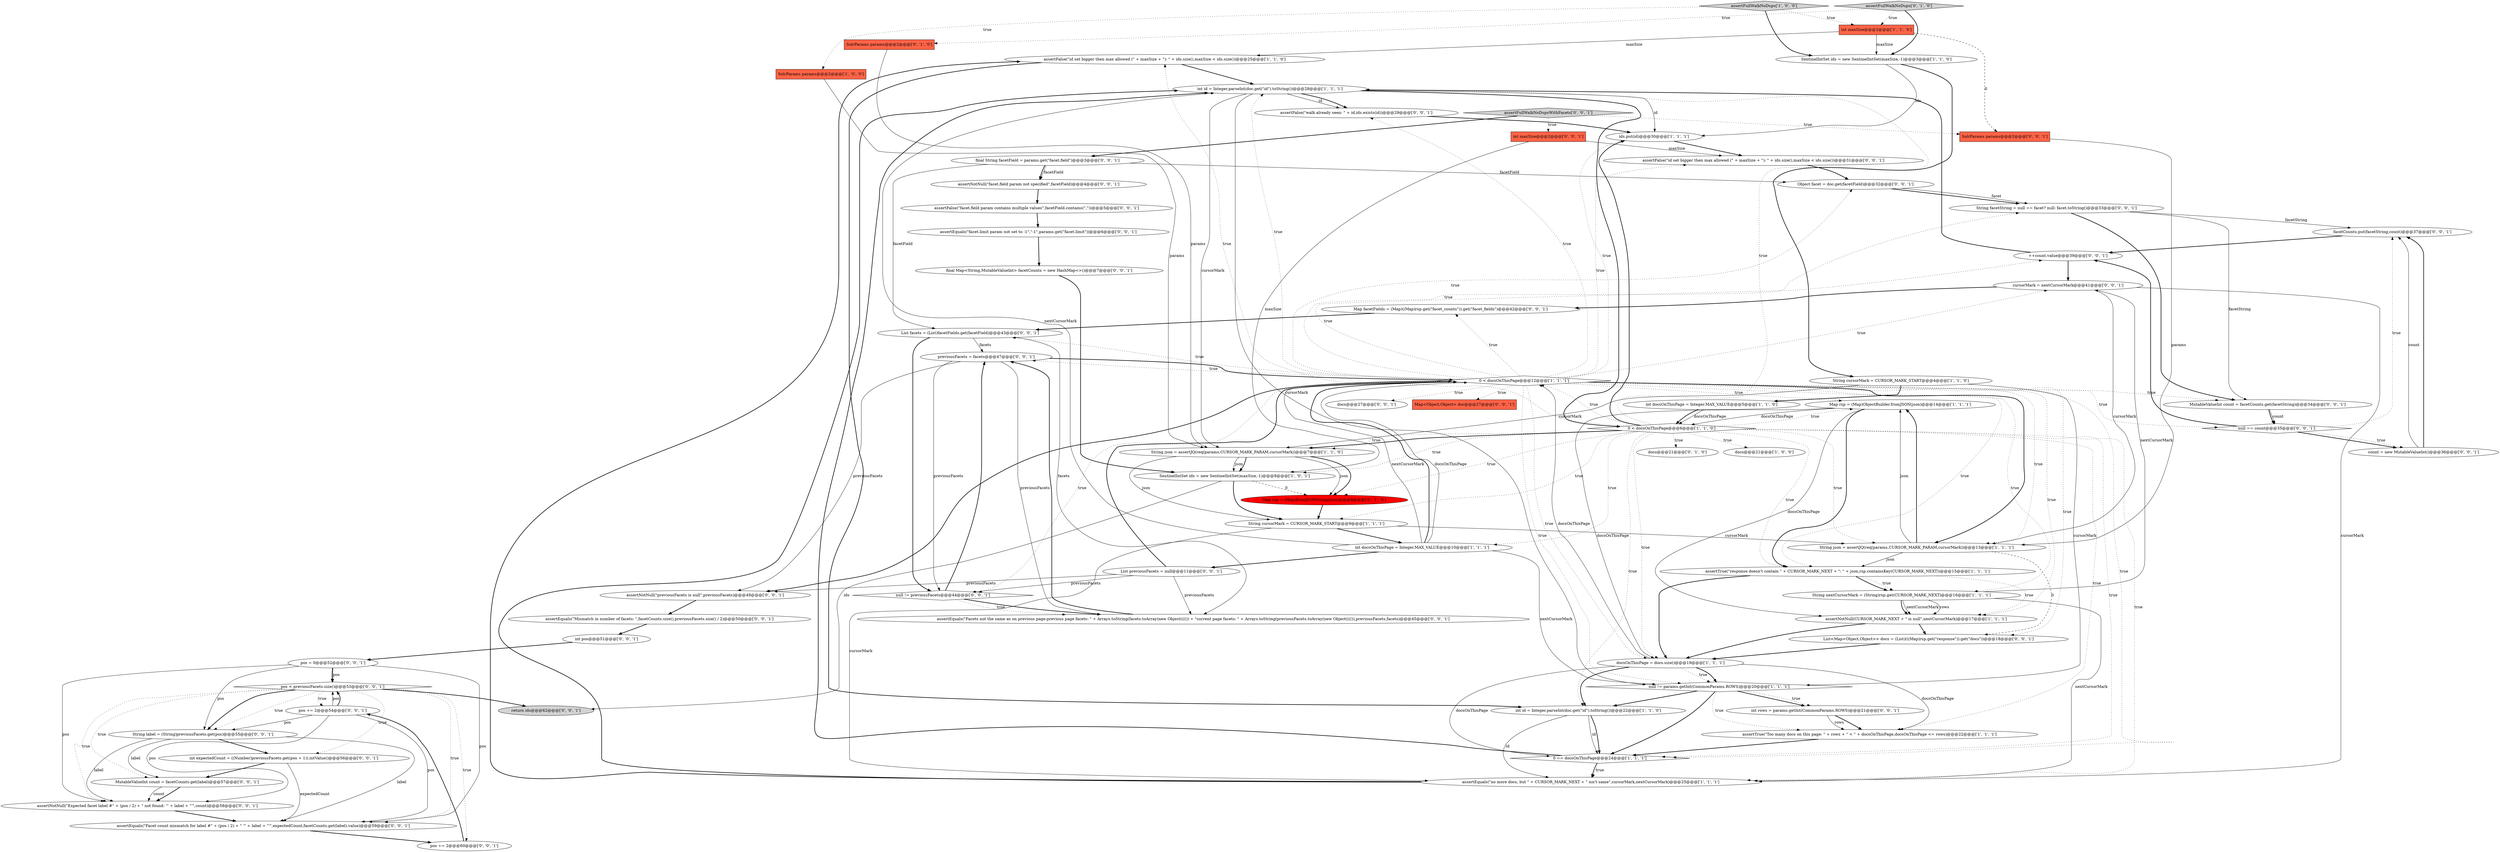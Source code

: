 digraph {
0 [style = filled, label = "assertFullWalkNoDups['1', '0', '0']", fillcolor = lightgray, shape = diamond image = "AAA0AAABBB1BBB"];
24 [style = filled, label = "assertEquals(\"no more docs, but \" + CURSOR_MARK_NEXT + \" isn't same\",cursorMark,nextCursorMark)@@@25@@@['1', '1', '1']", fillcolor = white, shape = ellipse image = "AAA0AAABBB1BBB"];
47 [style = filled, label = "assertNotNull(\"previousFacets is null\",previousFacets)@@@49@@@['0', '0', '1']", fillcolor = white, shape = ellipse image = "AAA0AAABBB3BBB"];
61 [style = filled, label = "int rows = params.getInt(CommonParams.ROWS)@@@21@@@['0', '0', '1']", fillcolor = white, shape = ellipse image = "AAA0AAABBB3BBB"];
17 [style = filled, label = "assertTrue(\"response doesn't contain \" + CURSOR_MARK_NEXT + \": \" + json,rsp.containsKey(CURSOR_MARK_NEXT))@@@15@@@['1', '1', '1']", fillcolor = white, shape = ellipse image = "AAA0AAABBB1BBB"];
15 [style = filled, label = "null != params.getInt(CommonParams.ROWS)@@@20@@@['1', '1', '1']", fillcolor = white, shape = diamond image = "AAA0AAABBB1BBB"];
6 [style = filled, label = "int id = Integer.parseInt(doc.get(\"id\").toString())@@@28@@@['1', '1', '1']", fillcolor = white, shape = ellipse image = "AAA0AAABBB1BBB"];
50 [style = filled, label = "assertNotNull(\"facet.field param not specified\",facetField)@@@4@@@['0', '0', '1']", fillcolor = white, shape = ellipse image = "AAA0AAABBB3BBB"];
29 [style = filled, label = "docs@@@21@@@['0', '1', '0']", fillcolor = white, shape = ellipse image = "AAA0AAABBB2BBB"];
40 [style = filled, label = "pos += 2@@@54@@@['0', '0', '1']", fillcolor = white, shape = ellipse image = "AAA0AAABBB3BBB"];
41 [style = filled, label = "pos < previousFacets.size()@@@53@@@['0', '0', '1']", fillcolor = white, shape = diamond image = "AAA0AAABBB3BBB"];
31 [style = filled, label = "Object facet = doc.get(facetField)@@@32@@@['0', '0', '1']", fillcolor = white, shape = ellipse image = "AAA0AAABBB3BBB"];
37 [style = filled, label = "MutableValueInt count = facetCounts.get(label)@@@57@@@['0', '0', '1']", fillcolor = white, shape = ellipse image = "AAA0AAABBB3BBB"];
68 [style = filled, label = "count = new MutableValueInt()@@@36@@@['0', '0', '1']", fillcolor = white, shape = ellipse image = "AAA0AAABBB3BBB"];
69 [style = filled, label = "++count.value@@@39@@@['0', '0', '1']", fillcolor = white, shape = ellipse image = "AAA0AAABBB3BBB"];
36 [style = filled, label = "final Map<String,MutableValueInt> facetCounts = new HashMap<>()@@@7@@@['0', '0', '1']", fillcolor = white, shape = ellipse image = "AAA0AAABBB3BBB"];
62 [style = filled, label = "facetCounts.put(facetString,count)@@@37@@@['0', '0', '1']", fillcolor = white, shape = ellipse image = "AAA0AAABBB3BBB"];
26 [style = filled, label = "assertTrue(\"Too many docs on this page: \" + rows + \" < \" + docsOnThisPage,docsOnThisPage <= rows)@@@22@@@['1', '1', '1']", fillcolor = white, shape = ellipse image = "AAA0AAABBB1BBB"];
25 [style = filled, label = "assertFalse(\"id set bigger then max allowed (\" + maxSize + \"): \" + ids.size(),maxSize < ids.size())@@@25@@@['1', '1', '0']", fillcolor = white, shape = ellipse image = "AAA0AAABBB1BBB"];
45 [style = filled, label = "assertFalse(\"walk already seen: \" + id,ids.exists(id))@@@29@@@['0', '0', '1']", fillcolor = white, shape = ellipse image = "AAA0AAABBB3BBB"];
53 [style = filled, label = "assertFalse(\"id set bigger then max allowed (\" + maxSize + \"): \" + ids.size(),maxSize < ids.size())@@@31@@@['0', '0', '1']", fillcolor = white, shape = ellipse image = "AAA0AAABBB3BBB"];
64 [style = filled, label = "List previousFacets = null@@@11@@@['0', '0', '1']", fillcolor = white, shape = ellipse image = "AAA0AAABBB3BBB"];
2 [style = filled, label = "0 < docsOnThisPage@@@12@@@['1', '1', '1']", fillcolor = white, shape = diamond image = "AAA0AAABBB1BBB"];
10 [style = filled, label = "int docsOnThisPage = Integer.MAX_VALUE@@@5@@@['1', '1', '0']", fillcolor = white, shape = ellipse image = "AAA0AAABBB1BBB"];
38 [style = filled, label = "String facetString = null == facet? null: facet.toString()@@@33@@@['0', '0', '1']", fillcolor = white, shape = ellipse image = "AAA0AAABBB3BBB"];
11 [style = filled, label = "Map rsp = (Map)ObjectBuilder.fromJSON(json)@@@14@@@['1', '1', '1']", fillcolor = white, shape = ellipse image = "AAA0AAABBB1BBB"];
9 [style = filled, label = "int maxSize@@@2@@@['1', '1', '0']", fillcolor = tomato, shape = box image = "AAA0AAABBB1BBB"];
71 [style = filled, label = "String label = (String)previousFacets.get(pos)@@@55@@@['0', '0', '1']", fillcolor = white, shape = ellipse image = "AAA0AAABBB3BBB"];
65 [style = filled, label = "docs@@@27@@@['0', '0', '1']", fillcolor = white, shape = ellipse image = "AAA0AAABBB3BBB"];
63 [style = filled, label = "pos = 0@@@52@@@['0', '0', '1']", fillcolor = white, shape = ellipse image = "AAA0AAABBB3BBB"];
55 [style = filled, label = "assertNotNull(\"Expected facet label #\" + (pos / 2) + \" not found: '\" + label + \"'\",count)@@@58@@@['0', '0', '1']", fillcolor = white, shape = ellipse image = "AAA0AAABBB3BBB"];
57 [style = filled, label = "MutableValueInt count = facetCounts.get(facetString)@@@34@@@['0', '0', '1']", fillcolor = white, shape = ellipse image = "AAA0AAABBB3BBB"];
49 [style = filled, label = "assertEquals(\"Mismatch in number of facets: \",facetCounts.size(),previousFacets.size() / 2)@@@50@@@['0', '0', '1']", fillcolor = white, shape = ellipse image = "AAA0AAABBB3BBB"];
14 [style = filled, label = "assertNotNull(CURSOR_MARK_NEXT + \" is null\",nextCursorMark)@@@17@@@['1', '1', '1']", fillcolor = white, shape = ellipse image = "AAA0AAABBB1BBB"];
4 [style = filled, label = "String cursorMark = CURSOR_MARK_START@@@9@@@['1', '1', '1']", fillcolor = white, shape = ellipse image = "AAA0AAABBB1BBB"];
60 [style = filled, label = "pos += 2@@@60@@@['0', '0', '1']", fillcolor = white, shape = ellipse image = "AAA0AAABBB3BBB"];
21 [style = filled, label = "int docsOnThisPage = Integer.MAX_VALUE@@@10@@@['1', '1', '1']", fillcolor = white, shape = ellipse image = "AAA0AAABBB1BBB"];
58 [style = filled, label = "cursorMark = nextCursorMark@@@41@@@['0', '0', '1']", fillcolor = white, shape = ellipse image = "AAA0AAABBB3BBB"];
33 [style = filled, label = "assertFullWalkNoDupsWithFacets['0', '0', '1']", fillcolor = lightgray, shape = diamond image = "AAA0AAABBB3BBB"];
51 [style = filled, label = "Map facetFields = (Map)((Map)rsp.get(\"facet_counts\")).get(\"facet_fields\")@@@42@@@['0', '0', '1']", fillcolor = white, shape = ellipse image = "AAA0AAABBB3BBB"];
12 [style = filled, label = "int id = Integer.parseInt(doc.get(\"id\").toString())@@@22@@@['1', '1', '0']", fillcolor = white, shape = ellipse image = "AAA0AAABBB1BBB"];
20 [style = filled, label = "String cursorMark = CURSOR_MARK_START@@@4@@@['1', '1', '0']", fillcolor = white, shape = ellipse image = "AAA0AAABBB1BBB"];
3 [style = filled, label = "String json = assertJQ(req(params,CURSOR_MARK_PARAM,cursorMark))@@@13@@@['1', '1', '1']", fillcolor = white, shape = ellipse image = "AAA0AAABBB1BBB"];
23 [style = filled, label = "String nextCursorMark = (String)rsp.get(CURSOR_MARK_NEXT)@@@16@@@['1', '1', '1']", fillcolor = white, shape = ellipse image = "AAA0AAABBB1BBB"];
34 [style = filled, label = "Map<Object,Object> doc@@@27@@@['0', '0', '1']", fillcolor = tomato, shape = box image = "AAA0AAABBB3BBB"];
39 [style = filled, label = "return ids@@@62@@@['0', '0', '1']", fillcolor = lightgray, shape = ellipse image = "AAA0AAABBB3BBB"];
30 [style = filled, label = "SolrParams params@@@2@@@['0', '1', '0']", fillcolor = tomato, shape = box image = "AAA0AAABBB2BBB"];
46 [style = filled, label = "List facets = (List)facetFields.get(facetField)@@@43@@@['0', '0', '1']", fillcolor = white, shape = ellipse image = "AAA0AAABBB3BBB"];
54 [style = filled, label = "final String facetField = params.get(\"facet.field\")@@@3@@@['0', '0', '1']", fillcolor = white, shape = ellipse image = "AAA0AAABBB3BBB"];
56 [style = filled, label = "assertFalse(\"facet.field param contains multiple values\",facetField.contains(\",\"))@@@5@@@['0', '0', '1']", fillcolor = white, shape = ellipse image = "AAA0AAABBB3BBB"];
5 [style = filled, label = "docs@@@21@@@['1', '0', '0']", fillcolor = white, shape = ellipse image = "AAA0AAABBB1BBB"];
27 [style = filled, label = "Map rsp = (Map)fromJSONString(json)@@@8@@@['0', '1', '0']", fillcolor = red, shape = ellipse image = "AAA1AAABBB2BBB"];
32 [style = filled, label = "previousFacets = facets@@@47@@@['0', '0', '1']", fillcolor = white, shape = ellipse image = "AAA0AAABBB3BBB"];
13 [style = filled, label = "0 < docsOnThisPage@@@6@@@['1', '1', '0']", fillcolor = white, shape = diamond image = "AAA0AAABBB1BBB"];
44 [style = filled, label = "assertEquals(\"Facets not the same as on previous page:previous page facets: \" + Arrays.toString(facets.toArray(new Object(((()) + \"current page facets: \" + Arrays.toString(previousFacets.toArray(new Object(((()),previousFacets,facets)@@@45@@@['0', '0', '1']", fillcolor = white, shape = ellipse image = "AAA0AAABBB3BBB"];
52 [style = filled, label = "List<Map<Object,Object>> docs = (List)(((Map)rsp.get(\"response\")).get(\"docs\"))@@@18@@@['0', '0', '1']", fillcolor = white, shape = ellipse image = "AAA0AAABBB3BBB"];
66 [style = filled, label = "int expectedCount = ((Number)previousFacets.get(pos + 1)).intValue()@@@56@@@['0', '0', '1']", fillcolor = white, shape = ellipse image = "AAA0AAABBB3BBB"];
48 [style = filled, label = "assertEquals(\"Facet count mismatch for label #\" + (pos / 2) + \" '\" + label + \"'\",expectedCount,facetCounts.get(label).value)@@@59@@@['0', '0', '1']", fillcolor = white, shape = ellipse image = "AAA0AAABBB3BBB"];
1 [style = filled, label = "ids.put(id)@@@30@@@['1', '1', '1']", fillcolor = white, shape = ellipse image = "AAA0AAABBB1BBB"];
35 [style = filled, label = "int maxSize@@@2@@@['0', '0', '1']", fillcolor = tomato, shape = box image = "AAA0AAABBB3BBB"];
42 [style = filled, label = "SolrParams params@@@2@@@['0', '0', '1']", fillcolor = tomato, shape = box image = "AAA0AAABBB3BBB"];
16 [style = filled, label = "SentinelIntSet ids = new SentinelIntSet(maxSize,-1)@@@3@@@['1', '1', '0']", fillcolor = white, shape = ellipse image = "AAA0AAABBB1BBB"];
18 [style = filled, label = "SentinelIntSet ids = new SentinelIntSet(maxSize,-1)@@@8@@@['1', '0', '1']", fillcolor = white, shape = ellipse image = "AAA0AAABBB1BBB"];
8 [style = filled, label = "SolrParams params@@@2@@@['1', '0', '0']", fillcolor = tomato, shape = box image = "AAA0AAABBB1BBB"];
22 [style = filled, label = "String json = assertJQ(req(params,CURSOR_MARK_PARAM,cursorMark))@@@7@@@['1', '1', '0']", fillcolor = white, shape = ellipse image = "AAA0AAABBB1BBB"];
67 [style = filled, label = "int pos@@@51@@@['0', '0', '1']", fillcolor = white, shape = ellipse image = "AAA0AAABBB3BBB"];
28 [style = filled, label = "assertFullWalkNoDups['0', '1', '0']", fillcolor = lightgray, shape = diamond image = "AAA0AAABBB2BBB"];
43 [style = filled, label = "null != previousFacets@@@44@@@['0', '0', '1']", fillcolor = white, shape = diamond image = "AAA0AAABBB3BBB"];
19 [style = filled, label = "0 == docsOnThisPage@@@24@@@['1', '1', '1']", fillcolor = white, shape = diamond image = "AAA0AAABBB1BBB"];
7 [style = filled, label = "docsOnThisPage = docs.size()@@@19@@@['1', '1', '1']", fillcolor = white, shape = ellipse image = "AAA0AAABBB1BBB"];
59 [style = filled, label = "assertEquals(\"facet.limit param not set to -1\",\"-1\",params.get(\"facet.limit\"))@@@6@@@['0', '0', '1']", fillcolor = white, shape = ellipse image = "AAA0AAABBB3BBB"];
70 [style = filled, label = "null == count@@@35@@@['0', '0', '1']", fillcolor = white, shape = diamond image = "AAA0AAABBB3BBB"];
23->14 [style = solid, label="nextCursorMark"];
13->24 [style = dotted, label="true"];
6->15 [style = solid, label="cursorMark"];
70->69 [style = bold, label=""];
13->27 [style = dotted, label="true"];
15->61 [style = bold, label=""];
2->15 [style = dotted, label="true"];
17->14 [style = dotted, label="true"];
50->56 [style = bold, label=""];
2->23 [style = dotted, label="true"];
54->46 [style = solid, label="facetField"];
13->5 [style = dotted, label="true"];
7->26 [style = solid, label="docsOnThisPage"];
25->6 [style = bold, label=""];
37->55 [style = bold, label=""];
22->18 [style = solid, label="json"];
13->1 [style = bold, label=""];
64->43 [style = solid, label="previousFacets"];
11->7 [style = solid, label="docsOnThisPage"];
35->53 [style = solid, label="maxSize"];
21->2 [style = bold, label=""];
46->44 [style = solid, label="facets"];
14->7 [style = bold, label=""];
19->24 [style = bold, label=""];
3->11 [style = solid, label="json"];
20->22 [style = solid, label="cursorMark"];
47->49 [style = bold, label=""];
28->30 [style = dotted, label="true"];
55->48 [style = bold, label=""];
2->11 [style = dotted, label="true"];
41->40 [style = dotted, label="true"];
33->35 [style = dotted, label="true"];
22->27 [style = solid, label="json"];
69->58 [style = bold, label=""];
38->62 [style = solid, label="facetString"];
11->13 [style = solid, label="docsOnThisPage"];
6->1 [style = solid, label="id"];
32->47 [style = solid, label="previousFacets"];
13->21 [style = dotted, label="true"];
63->41 [style = bold, label=""];
36->18 [style = bold, label=""];
21->6 [style = solid, label="nextCursorMark"];
70->68 [style = bold, label=""];
49->67 [style = bold, label=""];
23->58 [style = solid, label="nextCursorMark"];
13->22 [style = bold, label=""];
43->44 [style = bold, label=""];
13->4 [style = dotted, label="true"];
15->26 [style = dotted, label="true"];
58->24 [style = solid, label="cursorMark"];
2->53 [style = dotted, label="true"];
2->3 [style = dotted, label="true"];
13->6 [style = dotted, label="true"];
18->39 [style = solid, label="ids"];
13->17 [style = dotted, label="true"];
6->45 [style = solid, label="id"];
61->26 [style = bold, label=""];
35->18 [style = solid, label="maxSize"];
13->3 [style = dotted, label="true"];
9->25 [style = solid, label="maxSize"];
13->25 [style = dotted, label="true"];
21->2 [style = solid, label="nextCursorMark"];
71->48 [style = solid, label="label"];
23->24 [style = solid, label="nextCursorMark"];
41->60 [style = dotted, label="true"];
3->11 [style = bold, label=""];
4->21 [style = bold, label=""];
43->32 [style = bold, label=""];
13->19 [style = dotted, label="true"];
21->15 [style = solid, label="nextCursorMark"];
13->7 [style = dotted, label="true"];
19->6 [style = bold, label=""];
2->58 [style = dotted, label="true"];
23->14 [style = solid, label="rows"];
38->57 [style = bold, label=""];
17->23 [style = dotted, label="true"];
66->48 [style = solid, label="expectedCount"];
10->13 [style = solid, label="docsOnThisPage"];
23->14 [style = bold, label=""];
45->1 [style = bold, label=""];
0->8 [style = dotted, label="true"];
70->68 [style = dotted, label="true"];
41->48 [style = dotted, label="true"];
22->18 [style = bold, label=""];
18->4 [style = bold, label=""];
13->22 [style = dotted, label="true"];
64->47 [style = solid, label="previousFacets"];
58->51 [style = bold, label=""];
13->29 [style = dotted, label="true"];
40->48 [style = solid, label="pos"];
44->32 [style = bold, label=""];
28->9 [style = dotted, label="true"];
14->52 [style = bold, label=""];
6->22 [style = solid, label="cursorMark"];
11->17 [style = bold, label=""];
41->71 [style = bold, label=""];
15->12 [style = bold, label=""];
52->7 [style = bold, label=""];
4->24 [style = solid, label="cursorMark"];
16->20 [style = bold, label=""];
57->70 [style = bold, label=""];
2->70 [style = dotted, label="true"];
7->19 [style = solid, label="docsOnThisPage"];
2->19 [style = dotted, label="true"];
2->69 [style = dotted, label="true"];
46->43 [style = bold, label=""];
40->71 [style = solid, label="pos"];
0->16 [style = bold, label=""];
13->18 [style = dotted, label="true"];
8->22 [style = solid, label="params"];
42->3 [style = solid, label="params"];
9->42 [style = dashed, label="0"];
13->26 [style = dotted, label="true"];
2->3 [style = bold, label=""];
18->27 [style = dashed, label="0"];
2->52 [style = dotted, label="true"];
12->24 [style = solid, label="id"];
2->57 [style = dotted, label="true"];
54->31 [style = solid, label="facetField"];
31->38 [style = bold, label=""];
21->64 [style = bold, label=""];
19->24 [style = dotted, label="true"];
41->37 [style = dotted, label="true"];
41->66 [style = dotted, label="true"];
12->19 [style = solid, label="id"];
15->19 [style = bold, label=""];
26->19 [style = bold, label=""];
7->15 [style = dotted, label="true"];
17->23 [style = bold, label=""];
58->3 [style = solid, label="cursorMark"];
64->2 [style = bold, label=""];
31->38 [style = solid, label="facet"];
37->55 [style = solid, label="count"];
13->2 [style = dotted, label="true"];
63->48 [style = solid, label="pos"];
43->44 [style = dotted, label="true"];
63->55 [style = solid, label="pos"];
30->22 [style = solid, label="params"];
10->13 [style = bold, label=""];
67->63 [style = bold, label=""];
2->6 [style = dotted, label="true"];
24->25 [style = bold, label=""];
6->13 [style = bold, label=""];
54->50 [style = solid, label="facetField"];
41->55 [style = dotted, label="true"];
22->4 [style = solid, label="json"];
7->15 [style = bold, label=""];
13->11 [style = dotted, label="true"];
2->14 [style = dotted, label="true"];
71->55 [style = solid, label="label"];
3->17 [style = solid, label="json"];
9->16 [style = solid, label="maxSize"];
40->55 [style = solid, label="pos"];
71->37 [style = solid, label="label"];
56->59 [style = bold, label=""];
62->69 [style = bold, label=""];
2->47 [style = bold, label=""];
71->66 [style = bold, label=""];
0->9 [style = dotted, label="true"];
63->71 [style = solid, label="pos"];
15->61 [style = dotted, label="true"];
57->70 [style = solid, label="count"];
11->14 [style = solid, label="docsOnThisPage"];
3->52 [style = dashed, label="0"];
32->43 [style = solid, label="previousFacets"];
21->2 [style = solid, label="docsOnThisPage"];
32->44 [style = solid, label="previousFacets"];
13->12 [style = dotted, label="true"];
2->34 [style = dotted, label="true"];
7->12 [style = bold, label=""];
69->6 [style = bold, label=""];
41->71 [style = dotted, label="true"];
68->62 [style = bold, label=""];
2->43 [style = dotted, label="true"];
2->17 [style = dotted, label="true"];
2->45 [style = dotted, label="true"];
64->44 [style = solid, label="previousFacets"];
20->15 [style = solid, label="cursorMark"];
40->41 [style = solid, label="pos"];
48->60 [style = bold, label=""];
53->31 [style = bold, label=""];
38->57 [style = solid, label="facetString"];
2->31 [style = dotted, label="true"];
28->16 [style = bold, label=""];
32->2 [style = bold, label=""];
51->46 [style = bold, label=""];
46->32 [style = solid, label="facets"];
4->3 [style = solid, label="cursorMark"];
7->2 [style = solid, label="docsOnThisPage"];
20->10 [style = bold, label=""];
54->50 [style = bold, label=""];
17->7 [style = bold, label=""];
2->32 [style = dotted, label="true"];
27->4 [style = bold, label=""];
33->42 [style = dotted, label="true"];
22->27 [style = bold, label=""];
68->62 [style = solid, label="count"];
25->12 [style = bold, label=""];
2->1 [style = dotted, label="true"];
61->26 [style = solid, label="rows"];
60->40 [style = bold, label=""];
2->7 [style = dotted, label="true"];
40->41 [style = bold, label=""];
66->37 [style = bold, label=""];
16->1 [style = solid, label="ids"];
70->62 [style = dotted, label="true"];
59->36 [style = bold, label=""];
2->46 [style = dotted, label="true"];
2->65 [style = dotted, label="true"];
2->38 [style = dotted, label="true"];
63->41 [style = solid, label="pos"];
41->39 [style = bold, label=""];
12->19 [style = bold, label=""];
24->6 [style = bold, label=""];
6->45 [style = bold, label=""];
33->54 [style = bold, label=""];
1->53 [style = bold, label=""];
2->51 [style = dotted, label="true"];
}
